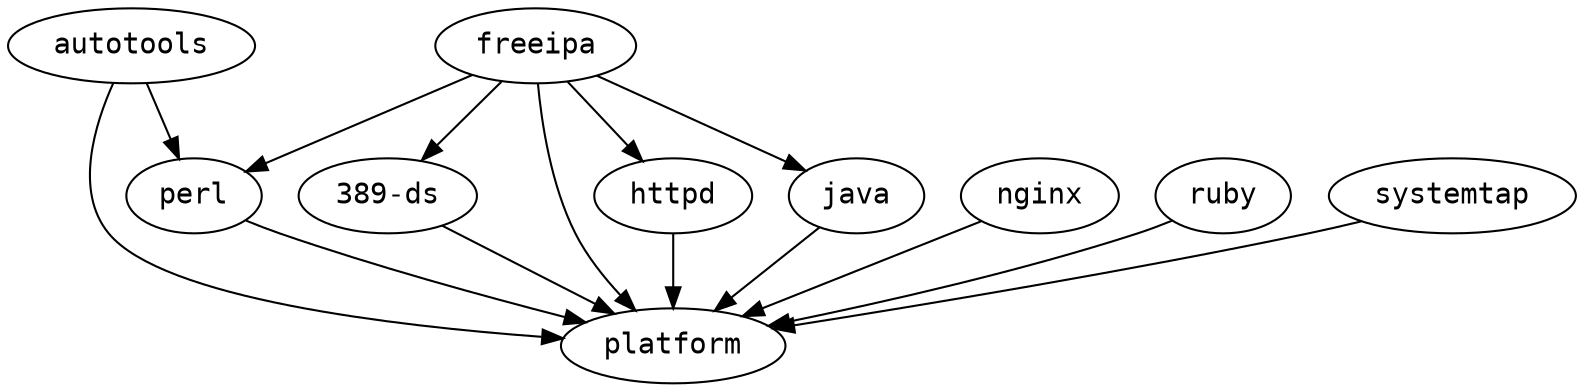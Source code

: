 strict digraph G {
  node [fontname=monospace];
  "389-ds" -> "platform";
  "autotools" -> "platform";
  "autotools" -> "perl";
  "freeipa" -> "platform";
  "freeipa" -> "httpd";
  "freeipa" -> "perl";
  "freeipa" -> "389-ds";
  "freeipa" -> "java";
  "httpd" -> "platform";
  "java" -> "platform";
  "nginx" -> "platform";
  "perl" -> "platform";
  "ruby" -> "platform";
  "systemtap" -> "platform";
}

